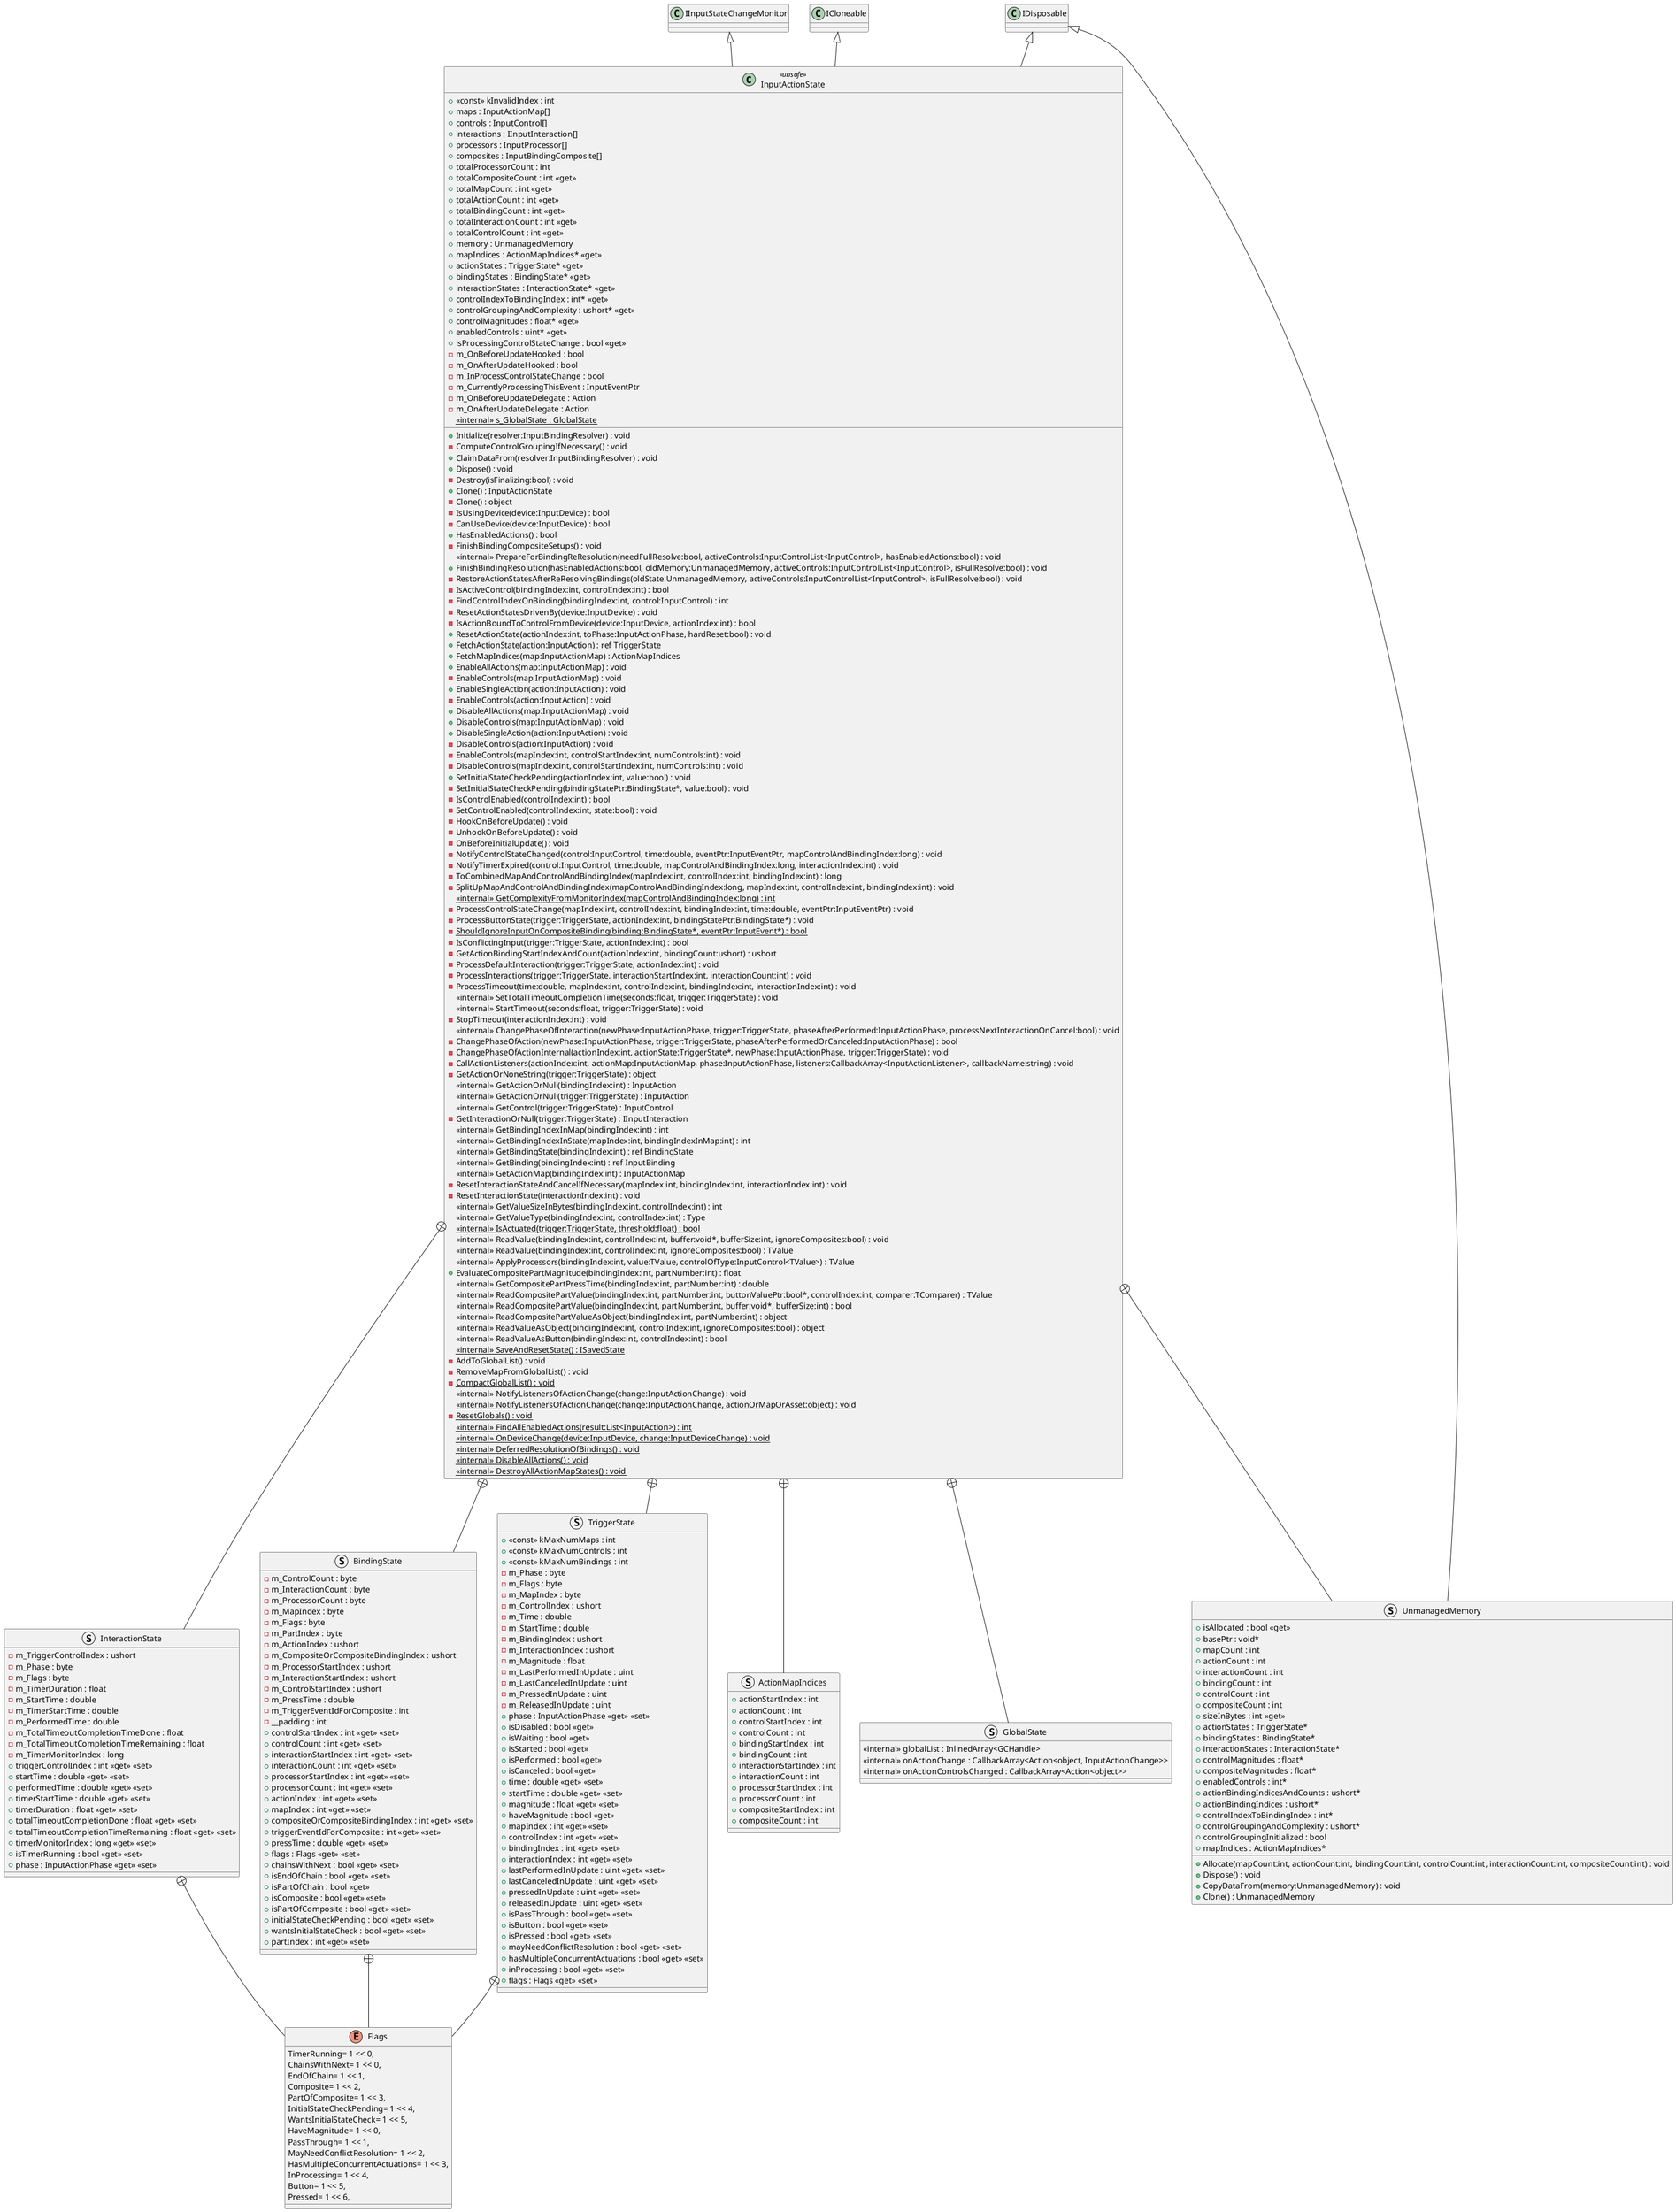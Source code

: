 @startuml
class InputActionState <<unsafe>> {
    + <<const>> kInvalidIndex : int
    + maps : InputActionMap[]
    + controls : InputControl[]
    + interactions : IInputInteraction[]
    + processors : InputProcessor[]
    + composites : InputBindingComposite[]
    + totalProcessorCount : int
    + totalCompositeCount : int <<get>>
    + totalMapCount : int <<get>>
    + totalActionCount : int <<get>>
    + totalBindingCount : int <<get>>
    + totalInteractionCount : int <<get>>
    + totalControlCount : int <<get>>
    + memory : UnmanagedMemory
    + mapIndices : ActionMapIndices* <<get>>
    + actionStates : TriggerState* <<get>>
    + bindingStates : BindingState* <<get>>
    + interactionStates : InteractionState* <<get>>
    + controlIndexToBindingIndex : int* <<get>>
    + controlGroupingAndComplexity : ushort* <<get>>
    + controlMagnitudes : float* <<get>>
    + enabledControls : uint* <<get>>
    + isProcessingControlStateChange : bool <<get>>
    - m_OnBeforeUpdateHooked : bool
    - m_OnAfterUpdateHooked : bool
    - m_InProcessControlStateChange : bool
    - m_CurrentlyProcessingThisEvent : InputEventPtr
    - m_OnBeforeUpdateDelegate : Action
    - m_OnAfterUpdateDelegate : Action
    + Initialize(resolver:InputBindingResolver) : void
    - ComputeControlGroupingIfNecessary() : void
    + ClaimDataFrom(resolver:InputBindingResolver) : void
    + Dispose() : void
    - Destroy(isFinalizing:bool) : void
    + Clone() : InputActionState
    - Clone() : object
    - IsUsingDevice(device:InputDevice) : bool
    - CanUseDevice(device:InputDevice) : bool
    + HasEnabledActions() : bool
    - FinishBindingCompositeSetups() : void
    <<internal>> PrepareForBindingReResolution(needFullResolve:bool, activeControls:InputControlList<InputControl>, hasEnabledActions:bool) : void
    + FinishBindingResolution(hasEnabledActions:bool, oldMemory:UnmanagedMemory, activeControls:InputControlList<InputControl>, isFullResolve:bool) : void
    - RestoreActionStatesAfterReResolvingBindings(oldState:UnmanagedMemory, activeControls:InputControlList<InputControl>, isFullResolve:bool) : void
    - IsActiveControl(bindingIndex:int, controlIndex:int) : bool
    - FindControlIndexOnBinding(bindingIndex:int, control:InputControl) : int
    - ResetActionStatesDrivenBy(device:InputDevice) : void
    - IsActionBoundToControlFromDevice(device:InputDevice, actionIndex:int) : bool
    + ResetActionState(actionIndex:int, toPhase:InputActionPhase, hardReset:bool) : void
    + FetchActionState(action:InputAction) : ref TriggerState
    + FetchMapIndices(map:InputActionMap) : ActionMapIndices
    + EnableAllActions(map:InputActionMap) : void
    - EnableControls(map:InputActionMap) : void
    + EnableSingleAction(action:InputAction) : void
    - EnableControls(action:InputAction) : void
    + DisableAllActions(map:InputActionMap) : void
    + DisableControls(map:InputActionMap) : void
    + DisableSingleAction(action:InputAction) : void
    - DisableControls(action:InputAction) : void
    - EnableControls(mapIndex:int, controlStartIndex:int, numControls:int) : void
    - DisableControls(mapIndex:int, controlStartIndex:int, numControls:int) : void
    + SetInitialStateCheckPending(actionIndex:int, value:bool) : void
    - SetInitialStateCheckPending(bindingStatePtr:BindingState*, value:bool) : void
    - IsControlEnabled(controlIndex:int) : bool
    - SetControlEnabled(controlIndex:int, state:bool) : void
    - HookOnBeforeUpdate() : void
    - UnhookOnBeforeUpdate() : void
    - OnBeforeInitialUpdate() : void
    - NotifyControlStateChanged(control:InputControl, time:double, eventPtr:InputEventPtr, mapControlAndBindingIndex:long) : void
    - NotifyTimerExpired(control:InputControl, time:double, mapControlAndBindingIndex:long, interactionIndex:int) : void
    - ToCombinedMapAndControlAndBindingIndex(mapIndex:int, controlIndex:int, bindingIndex:int) : long
    - SplitUpMapAndControlAndBindingIndex(mapControlAndBindingIndex:long, mapIndex:int, controlIndex:int, bindingIndex:int) : void
    <<internal>> {static} GetComplexityFromMonitorIndex(mapControlAndBindingIndex:long) : int
    - ProcessControlStateChange(mapIndex:int, controlIndex:int, bindingIndex:int, time:double, eventPtr:InputEventPtr) : void
    - ProcessButtonState(trigger:TriggerState, actionIndex:int, bindingStatePtr:BindingState*) : void
    - {static} ShouldIgnoreInputOnCompositeBinding(binding:BindingState*, eventPtr:InputEvent*) : bool
    - IsConflictingInput(trigger:TriggerState, actionIndex:int) : bool
    - GetActionBindingStartIndexAndCount(actionIndex:int, bindingCount:ushort) : ushort
    - ProcessDefaultInteraction(trigger:TriggerState, actionIndex:int) : void
    - ProcessInteractions(trigger:TriggerState, interactionStartIndex:int, interactionCount:int) : void
    - ProcessTimeout(time:double, mapIndex:int, controlIndex:int, bindingIndex:int, interactionIndex:int) : void
    <<internal>> SetTotalTimeoutCompletionTime(seconds:float, trigger:TriggerState) : void
    <<internal>> StartTimeout(seconds:float, trigger:TriggerState) : void
    - StopTimeout(interactionIndex:int) : void
    <<internal>> ChangePhaseOfInteraction(newPhase:InputActionPhase, trigger:TriggerState, phaseAfterPerformed:InputActionPhase, processNextInteractionOnCancel:bool) : void
    - ChangePhaseOfAction(newPhase:InputActionPhase, trigger:TriggerState, phaseAfterPerformedOrCanceled:InputActionPhase) : bool
    - ChangePhaseOfActionInternal(actionIndex:int, actionState:TriggerState*, newPhase:InputActionPhase, trigger:TriggerState) : void
    - CallActionListeners(actionIndex:int, actionMap:InputActionMap, phase:InputActionPhase, listeners:CallbackArray<InputActionListener>, callbackName:string) : void
    - GetActionOrNoneString(trigger:TriggerState) : object
    <<internal>> GetActionOrNull(bindingIndex:int) : InputAction
    <<internal>> GetActionOrNull(trigger:TriggerState) : InputAction
    <<internal>> GetControl(trigger:TriggerState) : InputControl
    - GetInteractionOrNull(trigger:TriggerState) : IInputInteraction
    <<internal>> GetBindingIndexInMap(bindingIndex:int) : int
    <<internal>> GetBindingIndexInState(mapIndex:int, bindingIndexInMap:int) : int
    <<internal>> GetBindingState(bindingIndex:int) : ref BindingState
    <<internal>> GetBinding(bindingIndex:int) : ref InputBinding
    <<internal>> GetActionMap(bindingIndex:int) : InputActionMap
    - ResetInteractionStateAndCancelIfNecessary(mapIndex:int, bindingIndex:int, interactionIndex:int) : void
    - ResetInteractionState(interactionIndex:int) : void
    <<internal>> GetValueSizeInBytes(bindingIndex:int, controlIndex:int) : int
    <<internal>> GetValueType(bindingIndex:int, controlIndex:int) : Type
    <<internal>> {static} IsActuated(trigger:TriggerState, threshold:float) : bool
    <<internal>> ReadValue(bindingIndex:int, controlIndex:int, buffer:void*, bufferSize:int, ignoreComposites:bool) : void
    <<internal>> ReadValue(bindingIndex:int, controlIndex:int, ignoreComposites:bool) : TValue
    <<internal>> ApplyProcessors(bindingIndex:int, value:TValue, controlOfType:InputControl<TValue>) : TValue
    + EvaluateCompositePartMagnitude(bindingIndex:int, partNumber:int) : float
    <<internal>> GetCompositePartPressTime(bindingIndex:int, partNumber:int) : double
    <<internal>> ReadCompositePartValue(bindingIndex:int, partNumber:int, buttonValuePtr:bool*, controlIndex:int, comparer:TComparer) : TValue
    <<internal>> ReadCompositePartValue(bindingIndex:int, partNumber:int, buffer:void*, bufferSize:int) : bool
    <<internal>> ReadCompositePartValueAsObject(bindingIndex:int, partNumber:int) : object
    <<internal>> ReadValueAsObject(bindingIndex:int, controlIndex:int, ignoreComposites:bool) : object
    <<internal>> ReadValueAsButton(bindingIndex:int, controlIndex:int) : bool
    <<internal>> {static} s_GlobalState : GlobalState
    <<internal>> {static} SaveAndResetState() : ISavedState
    - AddToGlobalList() : void
    - RemoveMapFromGlobalList() : void
    - {static} CompactGlobalList() : void
    <<internal>> NotifyListenersOfActionChange(change:InputActionChange) : void
    <<internal>> {static} NotifyListenersOfActionChange(change:InputActionChange, actionOrMapOrAsset:object) : void
    - {static} ResetGlobals() : void
    <<internal>> {static} FindAllEnabledActions(result:List<InputAction>) : int
    <<internal>> {static} OnDeviceChange(device:InputDevice, change:InputDeviceChange) : void
    <<internal>> {static} DeferredResolutionOfBindings() : void
    <<internal>> {static} DisableAllActions() : void
    <<internal>> {static} DestroyAllActionMapStates() : void
}
struct InteractionState {
    - m_TriggerControlIndex : ushort
    - m_Phase : byte
    - m_Flags : byte
    - m_TimerDuration : float
    - m_StartTime : double
    - m_TimerStartTime : double
    - m_PerformedTime : double
    - m_TotalTimeoutCompletionTimeDone : float
    - m_TotalTimeoutCompletionTimeRemaining : float
    - m_TimerMonitorIndex : long
    + triggerControlIndex : int <<get>> <<set>>
    + startTime : double <<get>> <<set>>
    + performedTime : double <<get>> <<set>>
    + timerStartTime : double <<get>> <<set>>
    + timerDuration : float <<get>> <<set>>
    + totalTimeoutCompletionDone : float <<get>> <<set>>
    + totalTimeoutCompletionTimeRemaining : float <<get>> <<set>>
    + timerMonitorIndex : long <<get>> <<set>>
    + isTimerRunning : bool <<get>> <<set>>
    + phase : InputActionPhase <<get>> <<set>>
}
struct BindingState {
    - m_ControlCount : byte
    - m_InteractionCount : byte
    - m_ProcessorCount : byte
    - m_MapIndex : byte
    - m_Flags : byte
    - m_PartIndex : byte
    - m_ActionIndex : ushort
    - m_CompositeOrCompositeBindingIndex : ushort
    - m_ProcessorStartIndex : ushort
    - m_InteractionStartIndex : ushort
    - m_ControlStartIndex : ushort
    - m_PressTime : double
    - m_TriggerEventIdForComposite : int
    - __padding : int
    + controlStartIndex : int <<get>> <<set>>
    + controlCount : int <<get>> <<set>>
    + interactionStartIndex : int <<get>> <<set>>
    + interactionCount : int <<get>> <<set>>
    + processorStartIndex : int <<get>> <<set>>
    + processorCount : int <<get>> <<set>>
    + actionIndex : int <<get>> <<set>>
    + mapIndex : int <<get>> <<set>>
    + compositeOrCompositeBindingIndex : int <<get>> <<set>>
    + triggerEventIdForComposite : int <<get>> <<set>>
    + pressTime : double <<get>> <<set>>
    + flags : Flags <<get>> <<set>>
    + chainsWithNext : bool <<get>> <<set>>
    + isEndOfChain : bool <<get>> <<set>>
    + isPartOfChain : bool <<get>>
    + isComposite : bool <<get>> <<set>>
    + isPartOfComposite : bool <<get>> <<set>>
    + initialStateCheckPending : bool <<get>> <<set>>
    + wantsInitialStateCheck : bool <<get>> <<set>>
    + partIndex : int <<get>> <<set>>
}
struct TriggerState {
    + <<const>> kMaxNumMaps : int
    + <<const>> kMaxNumControls : int
    + <<const>> kMaxNumBindings : int
    - m_Phase : byte
    - m_Flags : byte
    - m_MapIndex : byte
    - m_ControlIndex : ushort
    - m_Time : double
    - m_StartTime : double
    - m_BindingIndex : ushort
    - m_InteractionIndex : ushort
    - m_Magnitude : float
    - m_LastPerformedInUpdate : uint
    - m_LastCanceledInUpdate : uint
    - m_PressedInUpdate : uint
    - m_ReleasedInUpdate : uint
    + phase : InputActionPhase <<get>> <<set>>
    + isDisabled : bool <<get>>
    + isWaiting : bool <<get>>
    + isStarted : bool <<get>>
    + isPerformed : bool <<get>>
    + isCanceled : bool <<get>>
    + time : double <<get>> <<set>>
    + startTime : double <<get>> <<set>>
    + magnitude : float <<get>> <<set>>
    + haveMagnitude : bool <<get>>
    + mapIndex : int <<get>> <<set>>
    + controlIndex : int <<get>> <<set>>
    + bindingIndex : int <<get>> <<set>>
    + interactionIndex : int <<get>> <<set>>
    + lastPerformedInUpdate : uint <<get>> <<set>>
    + lastCanceledInUpdate : uint <<get>> <<set>>
    + pressedInUpdate : uint <<get>> <<set>>
    + releasedInUpdate : uint <<get>> <<set>>
    + isPassThrough : bool <<get>> <<set>>
    + isButton : bool <<get>> <<set>>
    + isPressed : bool <<get>> <<set>>
    + mayNeedConflictResolution : bool <<get>> <<set>>
    + hasMultipleConcurrentActuations : bool <<get>> <<set>>
    + inProcessing : bool <<get>> <<set>>
    + flags : Flags <<get>> <<set>>
}
struct ActionMapIndices {
    + actionStartIndex : int
    + actionCount : int
    + controlStartIndex : int
    + controlCount : int
    + bindingStartIndex : int
    + bindingCount : int
    + interactionStartIndex : int
    + interactionCount : int
    + processorStartIndex : int
    + processorCount : int
    + compositeStartIndex : int
    + compositeCount : int
}
struct UnmanagedMemory {
    + isAllocated : bool <<get>>
    + basePtr : void*
    + mapCount : int
    + actionCount : int
    + interactionCount : int
    + bindingCount : int
    + controlCount : int
    + compositeCount : int
    + sizeInBytes : int <<get>>
    + actionStates : TriggerState*
    + bindingStates : BindingState*
    + interactionStates : InteractionState*
    + controlMagnitudes : float*
    + compositeMagnitudes : float*
    + enabledControls : int*
    + actionBindingIndicesAndCounts : ushort*
    + actionBindingIndices : ushort*
    + controlIndexToBindingIndex : int*
    + controlGroupingAndComplexity : ushort*
    + controlGroupingInitialized : bool
    + mapIndices : ActionMapIndices*
    + Allocate(mapCount:int, actionCount:int, bindingCount:int, controlCount:int, interactionCount:int, compositeCount:int) : void
    + Dispose() : void
    + CopyDataFrom(memory:UnmanagedMemory) : void
    + Clone() : UnmanagedMemory
}
struct GlobalState {
    <<internal>> globalList : InlinedArray<GCHandle>
    <<internal>> onActionChange : CallbackArray<Action<object, InputActionChange>>
    <<internal>> onActionControlsChanged : CallbackArray<Action<object>>
}
enum Flags {
    TimerRunning= 1 << 0,
}
enum Flags {
    ChainsWithNext= 1 << 0,
    EndOfChain= 1 << 1,
    Composite= 1 << 2,
    PartOfComposite= 1 << 3,
    InitialStateCheckPending= 1 << 4,
    WantsInitialStateCheck= 1 << 5,
}
enum Flags {
    HaveMagnitude= 1 << 0,
    PassThrough= 1 << 1,
    MayNeedConflictResolution= 1 << 2,
    HasMultipleConcurrentActuations= 1 << 3,
    InProcessing= 1 << 4,
    Button= 1 << 5,
    Pressed= 1 << 6,
}
IInputStateChangeMonitor <|-- InputActionState
ICloneable <|-- InputActionState
IDisposable <|-- InputActionState
InputActionState +-- InteractionState
InputActionState +-- BindingState
InputActionState +-- TriggerState
InputActionState +-- ActionMapIndices
InputActionState +-- UnmanagedMemory
IDisposable <|-- UnmanagedMemory
InputActionState +-- GlobalState
InteractionState +-- Flags
BindingState +-- Flags
TriggerState +-- Flags
@enduml
